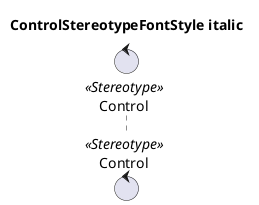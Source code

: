 @startuml
'!include ../../../plantuml-styles/plantuml-ae-skinparam-ex.iuml

skinparam ControlStereotypeFontStyle italic

title ControlStereotypeFontStyle italic

control Control <<Stereotype>>
@enduml